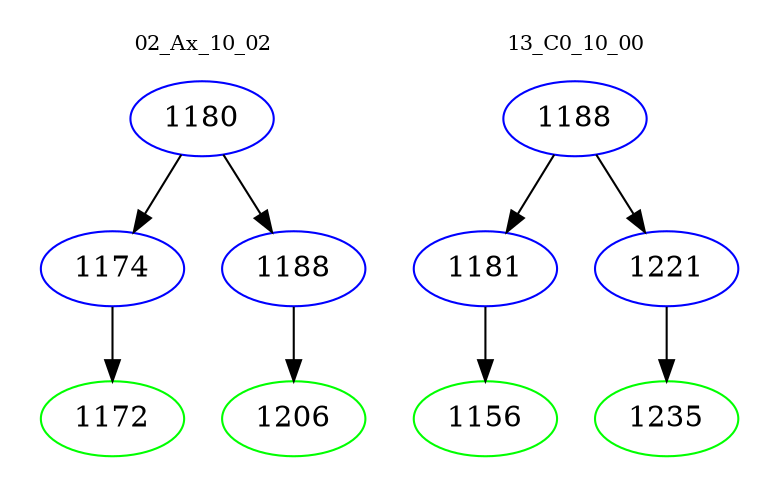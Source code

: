 digraph{
subgraph cluster_0 {
color = white
label = "02_Ax_10_02";
fontsize=10;
T0_1180 [label="1180", color="blue"]
T0_1180 -> T0_1174 [color="black"]
T0_1174 [label="1174", color="blue"]
T0_1174 -> T0_1172 [color="black"]
T0_1172 [label="1172", color="green"]
T0_1180 -> T0_1188 [color="black"]
T0_1188 [label="1188", color="blue"]
T0_1188 -> T0_1206 [color="black"]
T0_1206 [label="1206", color="green"]
}
subgraph cluster_1 {
color = white
label = "13_C0_10_00";
fontsize=10;
T1_1188 [label="1188", color="blue"]
T1_1188 -> T1_1181 [color="black"]
T1_1181 [label="1181", color="blue"]
T1_1181 -> T1_1156 [color="black"]
T1_1156 [label="1156", color="green"]
T1_1188 -> T1_1221 [color="black"]
T1_1221 [label="1221", color="blue"]
T1_1221 -> T1_1235 [color="black"]
T1_1235 [label="1235", color="green"]
}
}
